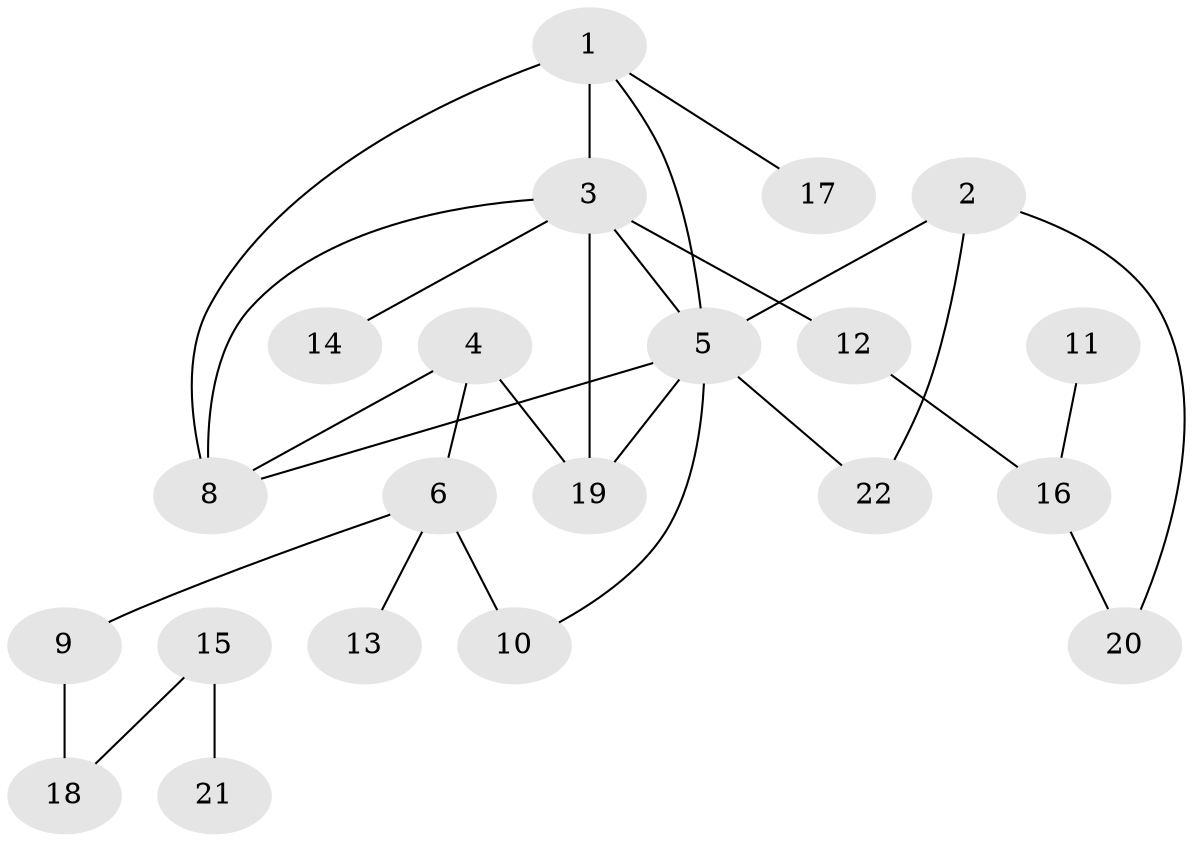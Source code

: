 // original degree distribution, {2: 0.34615384615384615, 3: 0.19230769230769232, 5: 0.057692307692307696, 1: 0.25, 6: 0.019230769230769232, 4: 0.1346153846153846}
// Generated by graph-tools (version 1.1) at 2025/47/03/04/25 22:47:58]
// undirected, 21 vertices, 28 edges
graph export_dot {
  node [color=gray90,style=filled];
  1;
  2;
  3;
  4;
  5;
  6;
  8;
  9;
  10;
  11;
  12;
  13;
  14;
  15;
  16;
  17;
  18;
  19;
  20;
  21;
  22;
  1 -- 3 [weight=2.0];
  1 -- 5 [weight=1.0];
  1 -- 8 [weight=2.0];
  1 -- 17 [weight=1.0];
  2 -- 5 [weight=1.0];
  2 -- 20 [weight=1.0];
  2 -- 22 [weight=1.0];
  3 -- 5 [weight=1.0];
  3 -- 8 [weight=1.0];
  3 -- 12 [weight=2.0];
  3 -- 14 [weight=1.0];
  3 -- 19 [weight=1.0];
  4 -- 6 [weight=1.0];
  4 -- 8 [weight=1.0];
  4 -- 19 [weight=1.0];
  5 -- 8 [weight=1.0];
  5 -- 10 [weight=1.0];
  5 -- 19 [weight=1.0];
  5 -- 22 [weight=1.0];
  6 -- 9 [weight=1.0];
  6 -- 10 [weight=3.0];
  6 -- 13 [weight=1.0];
  9 -- 18 [weight=2.0];
  11 -- 16 [weight=1.0];
  12 -- 16 [weight=2.0];
  15 -- 18 [weight=2.0];
  15 -- 21 [weight=1.0];
  16 -- 20 [weight=1.0];
}
